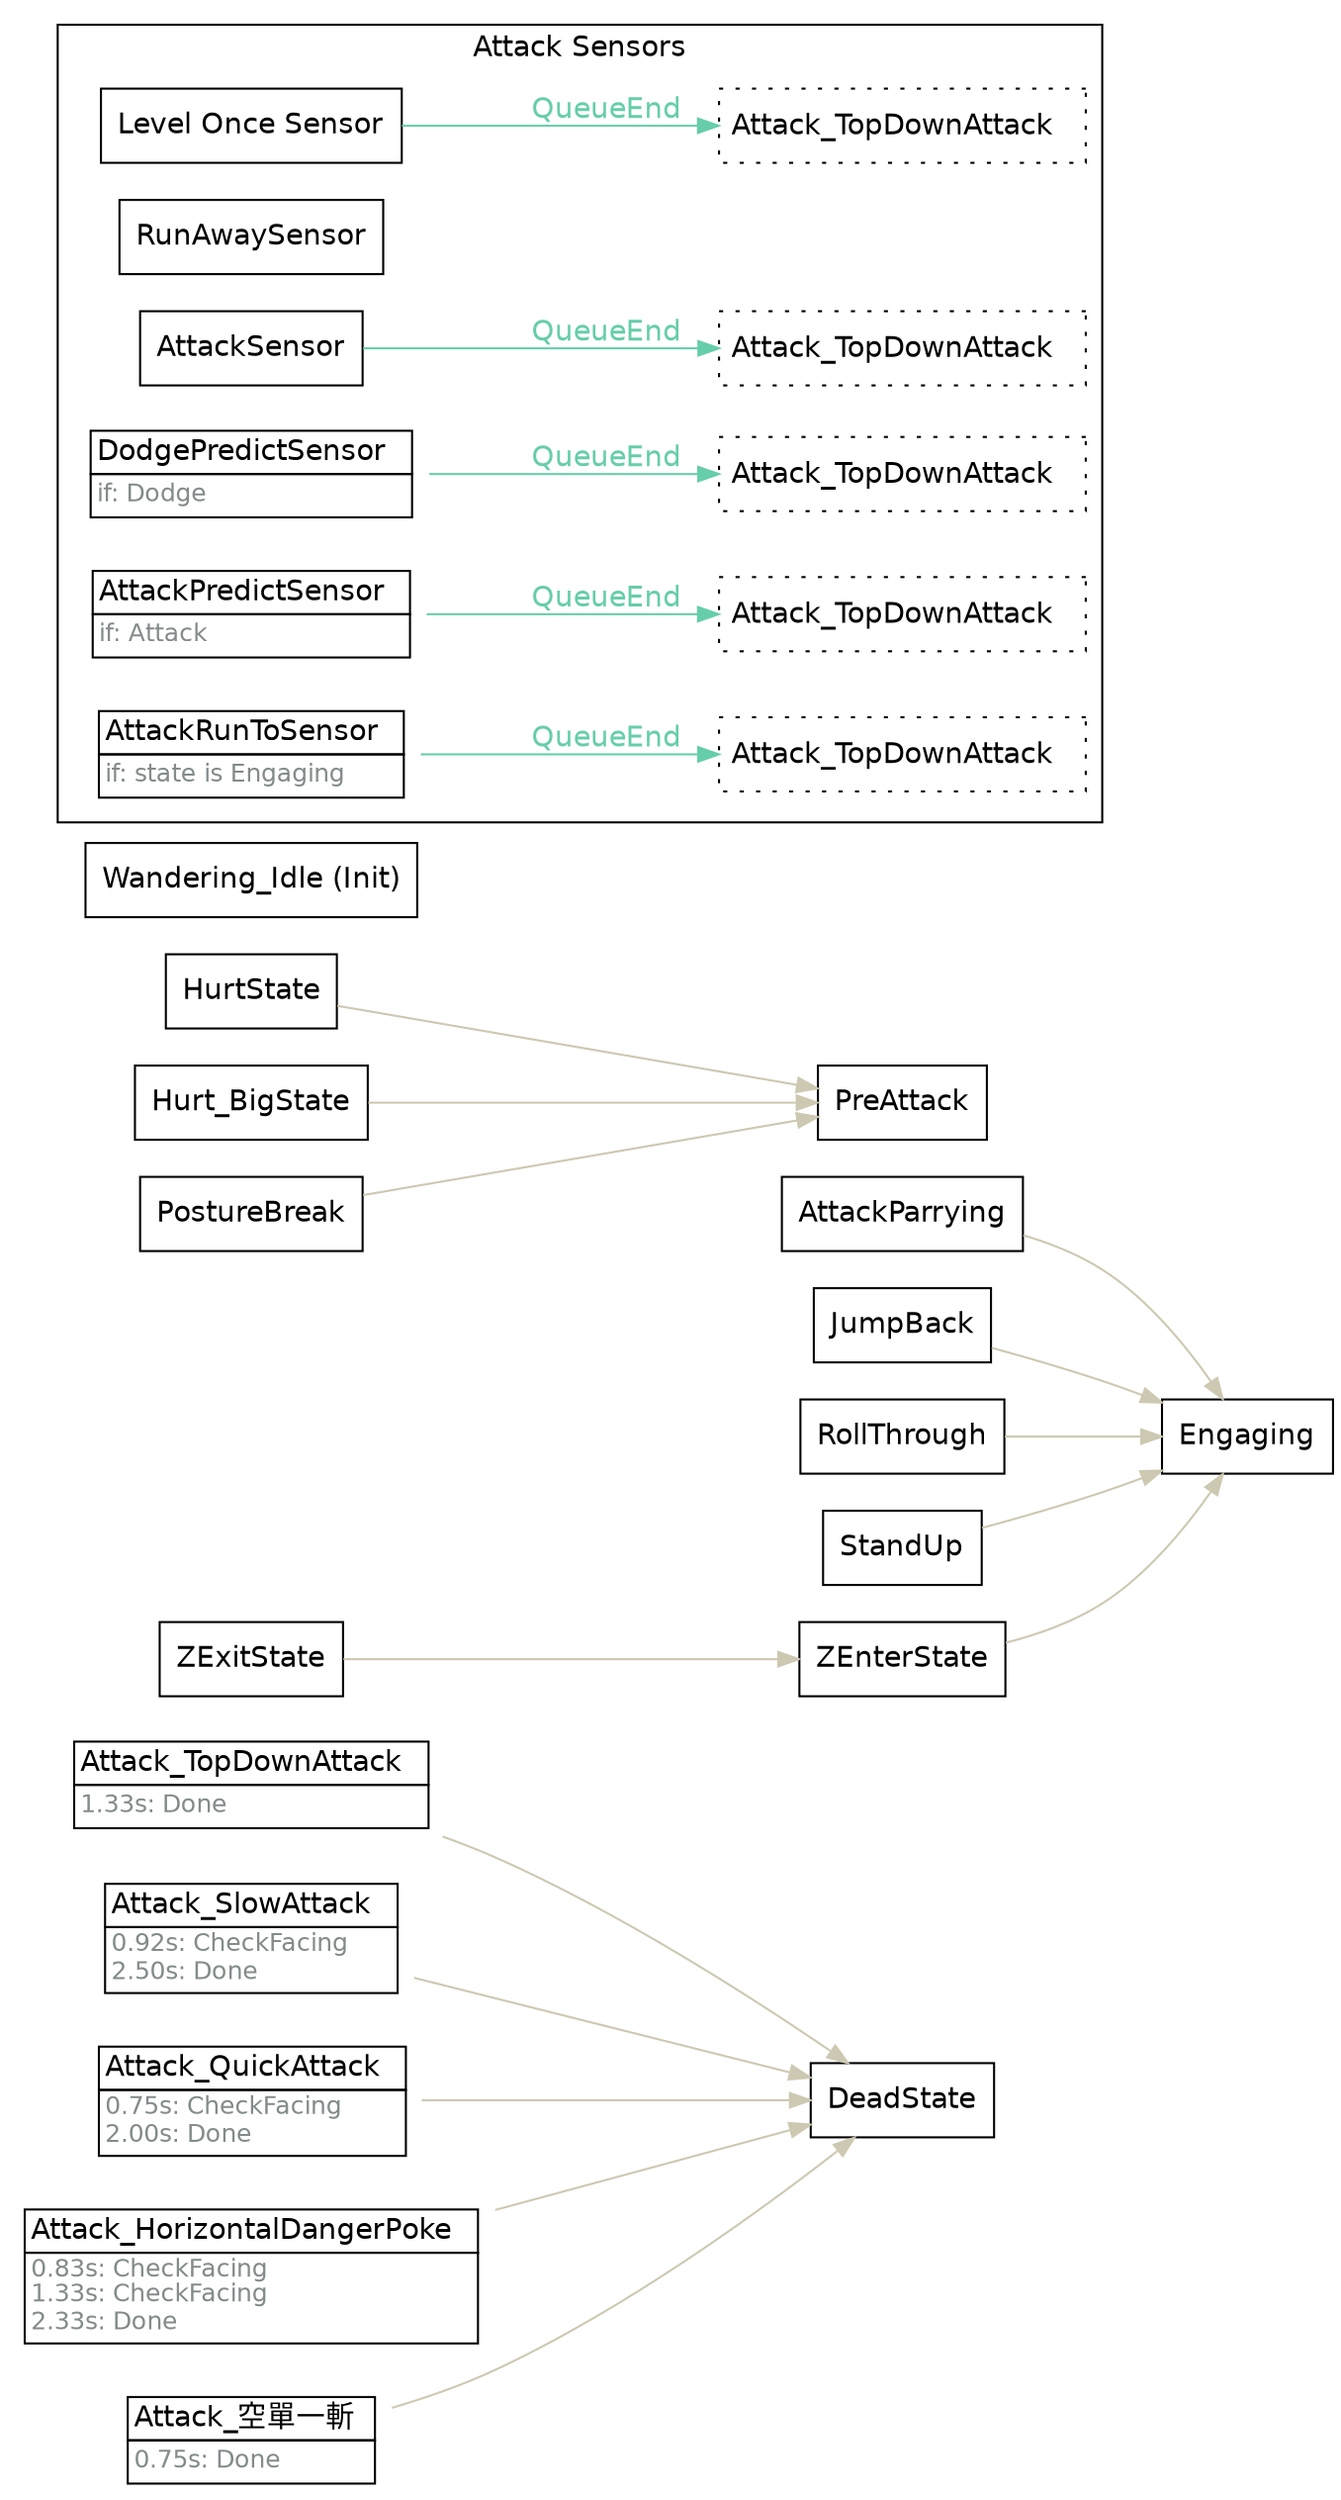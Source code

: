 strict digraph "Foo" {
	"rankdir"="LR";
	node ["shape"="box", "fontname"="Helvetica"];
	edge ["fontname"="Helvetica"];
	"Attack_TopDownAttack" ["shape"="plaintext", "label"=<<TABLE border="0" cellborder="1" cellspacing="0" cellpadding="2"><TR><TD >Attack_TopDownAttack  </TD></TR><TR><TD align="left" balign="left"><FONT point-size="12" color="azure4">1.33s: Done</FONT>  </TD></TR></TABLE>>]
	"Attack_TopDownAttack" -> "DeadState"  ["color"="cornsilk3", "fontcolor"="cornsilk3"]
	"Attack_SlowAttack" ["shape"="plaintext", "label"=<<TABLE border="0" cellborder="1" cellspacing="0" cellpadding="2"><TR><TD >Attack_SlowAttack  </TD></TR><TR><TD align="left" balign="left"><FONT point-size="12" color="azure4">0.92s: CheckFacing<br/>2.50s: Done</FONT>  </TD></TR></TABLE>>]
	"Attack_SlowAttack" -> "DeadState"  ["color"="cornsilk3", "fontcolor"="cornsilk3"]
	"Attack_QuickAttack" ["shape"="plaintext", "label"=<<TABLE border="0" cellborder="1" cellspacing="0" cellpadding="2"><TR><TD >Attack_QuickAttack  </TD></TR><TR><TD align="left" balign="left"><FONT point-size="12" color="azure4">0.75s: CheckFacing<br/>2.00s: Done</FONT>  </TD></TR></TABLE>>]
	"Attack_QuickAttack" -> "DeadState"  ["color"="cornsilk3", "fontcolor"="cornsilk3"]
	"Attack_HorizontalDangerPoke" ["shape"="plaintext", "label"=<<TABLE border="0" cellborder="1" cellspacing="0" cellpadding="2"><TR><TD >Attack_HorizontalDangerPoke  </TD></TR><TR><TD align="left" balign="left"><FONT point-size="12" color="azure4">0.83s: CheckFacing<br/>1.33s: CheckFacing<br/>2.33s: Done</FONT>  </TD></TR></TABLE>>]
	"Attack_HorizontalDangerPoke" -> "DeadState"  ["color"="cornsilk3", "fontcolor"="cornsilk3"]
	"Attack_空單一斬" ["shape"="plaintext", "label"=<<TABLE border="0" cellborder="1" cellspacing="0" cellpadding="2"><TR><TD >Attack_空單一斬  </TD></TR><TR><TD align="left" balign="left"><FONT point-size="12" color="azure4">0.75s: Done</FONT>  </TD></TR></TABLE>>]
	"Attack_空單一斬" -> "DeadState"  ["color"="cornsilk3", "fontcolor"="cornsilk3"]
	"AttackParrying" ["label"="AttackParrying"]
	"AttackParrying" -> "Engaging"  ["color"="cornsilk3", "fontcolor"="cornsilk3"]
	"HurtState" ["label"="HurtState"]
	"HurtState" -> "PreAttack"  ["color"="cornsilk3", "fontcolor"="cornsilk3"]
	"Hurt_BigState" ["label"="Hurt_BigState"]
	"Hurt_BigState" -> "PreAttack"  ["color"="cornsilk3", "fontcolor"="cornsilk3"]
	"JumpBack" ["label"="JumpBack"]
	"JumpBack" -> "Engaging"  ["color"="cornsilk3", "fontcolor"="cornsilk3"]
	"PostureBreak" ["label"="PostureBreak"]
	"PostureBreak" -> "PreAttack"  ["color"="cornsilk3", "fontcolor"="cornsilk3"]
	"RollThrough" ["label"="RollThrough"]
	"RollThrough" -> "Engaging"  ["color"="cornsilk3", "fontcolor"="cornsilk3"]
	"StandUp" ["label"="StandUp"]
	"StandUp" -> "Engaging"  ["color"="cornsilk3", "fontcolor"="cornsilk3"]
	"ZEnterState" ["label"="ZEnterState"]
	"ZEnterState" -> "Engaging"  ["color"="cornsilk3", "fontcolor"="cornsilk3"]
	"ZExitState" ["label"="ZExitState"]
	"ZExitState" -> "ZEnterState"  ["color"="cornsilk3", "fontcolor"="cornsilk3"]
	"Wandering_Idle" ["label"="Wandering_Idle (Init)"]
	subgraph "cluster_attacksensors" {
		"rank"="sink";
		"label"="Attack Sensors";
		"fontname"="Helvetica";
		"Level Once Sensor" ["label"="Level Once Sensor"]
		"Level Once Sensor_linked" ["shape"="box", "style"="dotted", "label"=<<TABLE border="0" cellborder="0" cellspacing="0" cellpadding="2"><TR><TD>Attack_TopDownAttack  </TD></TR></TABLE>>, "margin"="0.05"]
		"Level Once Sensor" -> "Level Once Sensor_linked"  ["label"="QueueEnd", "color"="aquamarine3", "fontcolor"="aquamarine3"]
		"RunAwaySensor" ["label"="RunAwaySensor"]
		"AttackSensor" ["label"="AttackSensor"]
		"AttackSensor_linked" ["shape"="box", "style"="dotted", "label"=<<TABLE border="0" cellborder="0" cellspacing="0" cellpadding="2"><TR><TD>Attack_TopDownAttack  </TD></TR></TABLE>>, "margin"="0.05"]
		"AttackSensor" -> "AttackSensor_linked"  ["label"="QueueEnd", "color"="aquamarine3", "fontcolor"="aquamarine3"]
		"DodgePredictSensor" ["shape"="plaintext", "label"=<<TABLE border="0" cellborder="1" cellspacing="0" cellpadding="2"><TR><TD >DodgePredictSensor  </TD></TR><TR><TD align="left" balign="left"><FONT point-size="12" color="azure4">if: Dodge</FONT>  </TD></TR></TABLE>>]
		"DodgePredictSensor_linked" ["shape"="box", "style"="dotted", "label"=<<TABLE border="0" cellborder="0" cellspacing="0" cellpadding="2"><TR><TD>Attack_TopDownAttack  </TD></TR></TABLE>>, "margin"="0.05"]
		"DodgePredictSensor" -> "DodgePredictSensor_linked"  ["label"="QueueEnd", "color"="aquamarine3", "fontcolor"="aquamarine3"]
		"AttackPredictSensor" ["shape"="plaintext", "label"=<<TABLE border="0" cellborder="1" cellspacing="0" cellpadding="2"><TR><TD >AttackPredictSensor  </TD></TR><TR><TD align="left" balign="left"><FONT point-size="12" color="azure4">if: Attack</FONT>  </TD></TR></TABLE>>]
		"AttackPredictSensor_linked" ["shape"="box", "style"="dotted", "label"=<<TABLE border="0" cellborder="0" cellspacing="0" cellpadding="2"><TR><TD>Attack_TopDownAttack  </TD></TR></TABLE>>, "margin"="0.05"]
		"AttackPredictSensor" -> "AttackPredictSensor_linked"  ["label"="QueueEnd", "color"="aquamarine3", "fontcolor"="aquamarine3"]
		"AttackRunToSensor" ["shape"="plaintext", "label"=<<TABLE border="0" cellborder="1" cellspacing="0" cellpadding="2"><TR><TD >AttackRunToSensor  </TD></TR><TR><TD align="left" balign="left"><FONT point-size="12" color="azure4">if: state is Engaging</FONT>  </TD></TR></TABLE>>]
		"AttackRunToSensor_linked" ["shape"="box", "style"="dotted", "label"=<<TABLE border="0" cellborder="0" cellspacing="0" cellpadding="2"><TR><TD>Attack_TopDownAttack  </TD></TR></TABLE>>, "margin"="0.05"]
		"AttackRunToSensor" -> "AttackRunToSensor_linked"  ["label"="QueueEnd", "color"="aquamarine3", "fontcolor"="aquamarine3"]
	}
	
}
